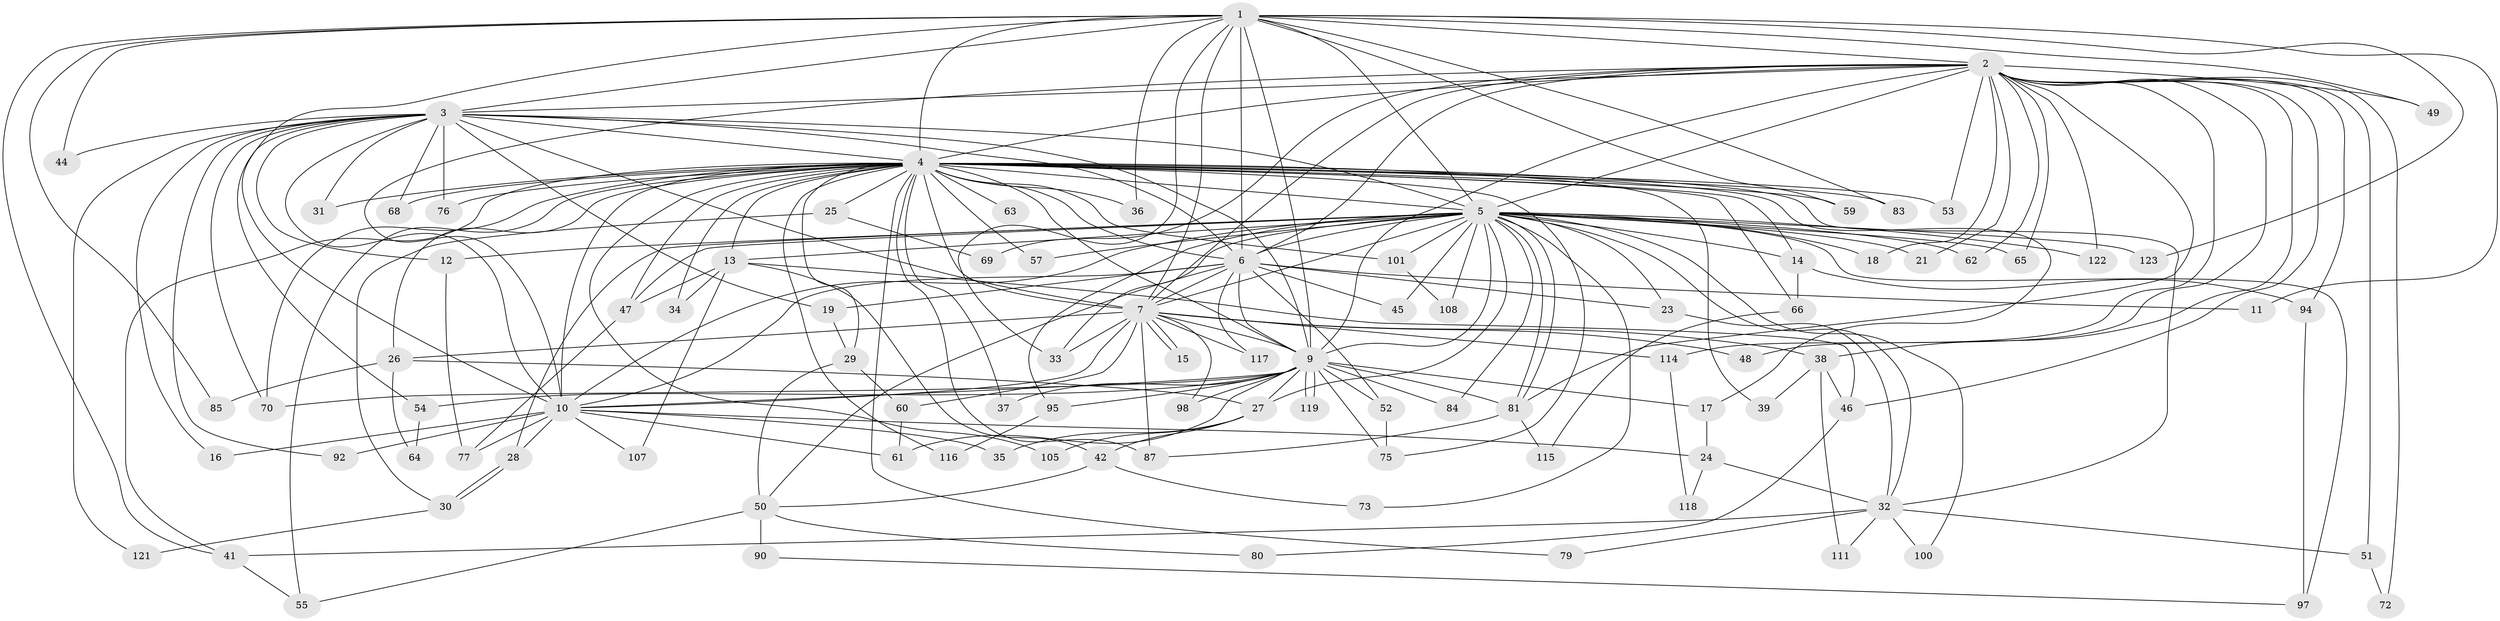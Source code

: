 // original degree distribution, {20: 0.008064516129032258, 27: 0.008064516129032258, 21: 0.008064516129032258, 25: 0.008064516129032258, 36: 0.008064516129032258, 19: 0.008064516129032258, 22: 0.008064516129032258, 30: 0.008064516129032258, 23: 0.008064516129032258, 18: 0.008064516129032258, 2: 0.5645161290322581, 3: 0.20967741935483872, 4: 0.08064516129032258, 6: 0.024193548387096774, 5: 0.03225806451612903, 9: 0.008064516129032258}
// Generated by graph-tools (version 1.1) at 2025/41/03/06/25 10:41:39]
// undirected, 95 vertices, 223 edges
graph export_dot {
graph [start="1"]
  node [color=gray90,style=filled];
  1 [super="+20"];
  2 [super="+56"];
  3 [super="+91"];
  4 [super="+8"];
  5 [super="+88"];
  6 [super="+102"];
  7 [super="+89"];
  9 [super="+113"];
  10 [super="+96"];
  11;
  12 [super="+110"];
  13 [super="+22"];
  14;
  15;
  16;
  17;
  18;
  19 [super="+104"];
  21;
  23;
  24 [super="+40"];
  25;
  26 [super="+106"];
  27 [super="+71"];
  28;
  29;
  30 [super="+74"];
  31;
  32 [super="+124"];
  33;
  34;
  35;
  36;
  37;
  38 [super="+93"];
  39;
  41 [super="+43"];
  42;
  44;
  45;
  46;
  47 [super="+58"];
  48;
  49;
  50 [super="+67"];
  51;
  52;
  53;
  54;
  55 [super="+78"];
  57;
  59;
  60 [super="+109"];
  61;
  62;
  63;
  64;
  65;
  66;
  68 [super="+112"];
  69;
  70 [super="+99"];
  72;
  73;
  75 [super="+86"];
  76;
  77;
  79;
  80;
  81 [super="+82"];
  83;
  84;
  85;
  87 [super="+120"];
  90;
  92;
  94;
  95;
  97 [super="+103"];
  98;
  100;
  101;
  105;
  107;
  108;
  111;
  114;
  115;
  116;
  117;
  118;
  119;
  121;
  122;
  123;
  1 -- 2;
  1 -- 3;
  1 -- 4 [weight=2];
  1 -- 5;
  1 -- 6 [weight=2];
  1 -- 7;
  1 -- 9;
  1 -- 10;
  1 -- 11;
  1 -- 33;
  1 -- 36;
  1 -- 41;
  1 -- 44;
  1 -- 49;
  1 -- 59;
  1 -- 83;
  1 -- 85;
  1 -- 123;
  2 -- 3 [weight=2];
  2 -- 4 [weight=2];
  2 -- 5;
  2 -- 6;
  2 -- 7 [weight=2];
  2 -- 9;
  2 -- 10;
  2 -- 18;
  2 -- 21;
  2 -- 38;
  2 -- 46;
  2 -- 48;
  2 -- 49;
  2 -- 51;
  2 -- 53;
  2 -- 62;
  2 -- 65;
  2 -- 69;
  2 -- 72;
  2 -- 94;
  2 -- 114;
  2 -- 122;
  2 -- 81;
  3 -- 4 [weight=2];
  3 -- 5;
  3 -- 6;
  3 -- 7;
  3 -- 9;
  3 -- 10;
  3 -- 12;
  3 -- 16;
  3 -- 19;
  3 -- 31;
  3 -- 44;
  3 -- 54;
  3 -- 70;
  3 -- 76;
  3 -- 92;
  3 -- 121;
  3 -- 68;
  4 -- 5 [weight=2];
  4 -- 6 [weight=3];
  4 -- 7 [weight=2];
  4 -- 9 [weight=2];
  4 -- 10 [weight=3];
  4 -- 14;
  4 -- 25 [weight=2];
  4 -- 29 [weight=2];
  4 -- 36;
  4 -- 37;
  4 -- 39;
  4 -- 41;
  4 -- 53;
  4 -- 59;
  4 -- 68 [weight=2];
  4 -- 79;
  4 -- 83;
  4 -- 101;
  4 -- 116;
  4 -- 66;
  4 -- 76;
  4 -- 13;
  4 -- 17;
  4 -- 87;
  4 -- 26 [weight=2];
  4 -- 31;
  4 -- 32;
  4 -- 34;
  4 -- 105;
  4 -- 55;
  4 -- 57;
  4 -- 63;
  4 -- 70;
  4 -- 47;
  4 -- 75;
  5 -- 6;
  5 -- 7;
  5 -- 9;
  5 -- 10;
  5 -- 12;
  5 -- 13 [weight=2];
  5 -- 14;
  5 -- 18;
  5 -- 21;
  5 -- 23;
  5 -- 27;
  5 -- 28;
  5 -- 32;
  5 -- 45;
  5 -- 47;
  5 -- 57;
  5 -- 62;
  5 -- 65;
  5 -- 73;
  5 -- 81;
  5 -- 81;
  5 -- 84;
  5 -- 95;
  5 -- 100;
  5 -- 101;
  5 -- 108;
  5 -- 122;
  5 -- 123;
  5 -- 33;
  5 -- 97;
  6 -- 7 [weight=2];
  6 -- 9;
  6 -- 10;
  6 -- 11;
  6 -- 19;
  6 -- 23;
  6 -- 45;
  6 -- 50;
  6 -- 52;
  6 -- 117;
  7 -- 9;
  7 -- 10;
  7 -- 15;
  7 -- 15;
  7 -- 26;
  7 -- 33;
  7 -- 38;
  7 -- 48;
  7 -- 60;
  7 -- 87;
  7 -- 98;
  7 -- 114;
  7 -- 117;
  9 -- 10;
  9 -- 17;
  9 -- 37;
  9 -- 52;
  9 -- 54;
  9 -- 61;
  9 -- 70;
  9 -- 75;
  9 -- 84;
  9 -- 95;
  9 -- 98;
  9 -- 119;
  9 -- 119;
  9 -- 81;
  9 -- 27;
  10 -- 16;
  10 -- 24;
  10 -- 28;
  10 -- 35;
  10 -- 61;
  10 -- 77;
  10 -- 92;
  10 -- 107;
  12 -- 77;
  13 -- 46;
  13 -- 34;
  13 -- 42;
  13 -- 107;
  13 -- 47;
  14 -- 66;
  14 -- 94;
  17 -- 24;
  19 -- 29;
  23 -- 32;
  24 -- 118;
  24 -- 32;
  25 -- 69;
  25 -- 30;
  26 -- 27;
  26 -- 64;
  26 -- 85;
  27 -- 35;
  27 -- 42;
  27 -- 105;
  28 -- 30;
  28 -- 30;
  29 -- 60;
  29 -- 50;
  30 -- 121;
  32 -- 51;
  32 -- 79;
  32 -- 100;
  32 -- 111;
  32 -- 41;
  38 -- 39;
  38 -- 111;
  38 -- 46;
  41 -- 55;
  42 -- 50;
  42 -- 73;
  46 -- 80;
  47 -- 77;
  50 -- 80;
  50 -- 90 [weight=2];
  50 -- 55;
  51 -- 72;
  52 -- 75;
  54 -- 64;
  60 -- 61;
  66 -- 115;
  81 -- 115;
  81 -- 87;
  90 -- 97;
  94 -- 97;
  95 -- 116;
  101 -- 108;
  114 -- 118;
}

